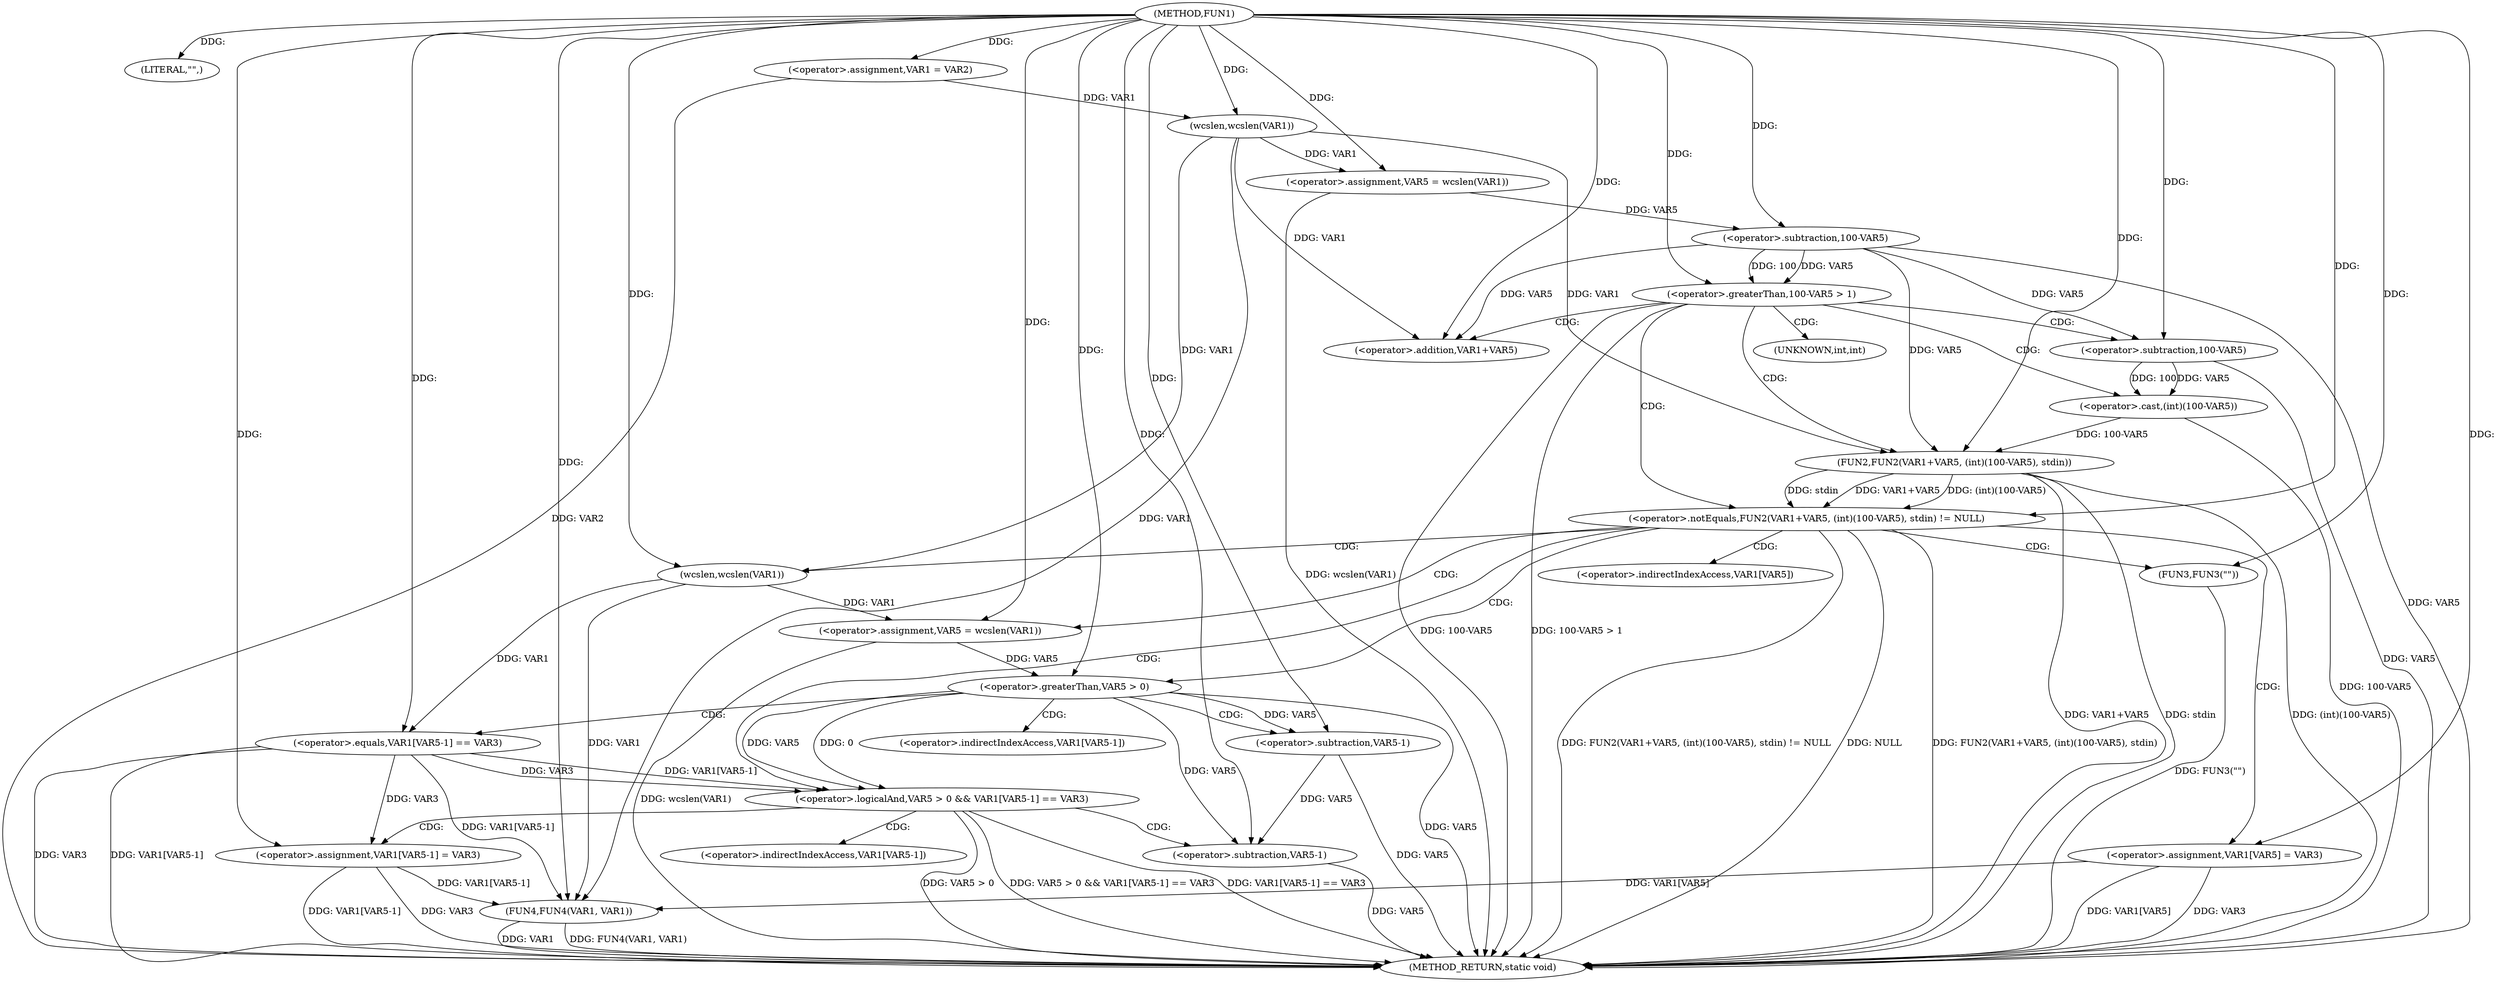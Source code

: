 digraph FUN1 {  
"1000100" [label = "(METHOD,FUN1)" ]
"1000174" [label = "(METHOD_RETURN,static void)" ]
"1000103" [label = "(LITERAL,\"\",)" ]
"1000104" [label = "(<operator>.assignment,VAR1 = VAR2)" ]
"1000111" [label = "(<operator>.assignment,VAR5 = wcslen(VAR1))" ]
"1000113" [label = "(wcslen,wcslen(VAR1))" ]
"1000116" [label = "(<operator>.greaterThan,100-VAR5 > 1)" ]
"1000117" [label = "(<operator>.subtraction,100-VAR5)" ]
"1000123" [label = "(<operator>.notEquals,FUN2(VAR1+VAR5, (int)(100-VAR5), stdin) != NULL)" ]
"1000124" [label = "(FUN2,FUN2(VAR1+VAR5, (int)(100-VAR5), stdin))" ]
"1000125" [label = "(<operator>.addition,VAR1+VAR5)" ]
"1000128" [label = "(<operator>.cast,(int)(100-VAR5))" ]
"1000130" [label = "(<operator>.subtraction,100-VAR5)" ]
"1000136" [label = "(<operator>.assignment,VAR5 = wcslen(VAR1))" ]
"1000138" [label = "(wcslen,wcslen(VAR1))" ]
"1000141" [label = "(<operator>.logicalAnd,VAR5 > 0 && VAR1[VAR5-1] == VAR3)" ]
"1000142" [label = "(<operator>.greaterThan,VAR5 > 0)" ]
"1000145" [label = "(<operator>.equals,VAR1[VAR5-1] == VAR3)" ]
"1000148" [label = "(<operator>.subtraction,VAR5-1)" ]
"1000153" [label = "(<operator>.assignment,VAR1[VAR5-1] = VAR3)" ]
"1000156" [label = "(<operator>.subtraction,VAR5-1)" ]
"1000162" [label = "(FUN3,FUN3(\"\"))" ]
"1000164" [label = "(<operator>.assignment,VAR1[VAR5] = VAR3)" ]
"1000171" [label = "(FUN4,FUN4(VAR1, VAR1))" ]
"1000129" [label = "(UNKNOWN,int,int)" ]
"1000146" [label = "(<operator>.indirectIndexAccess,VAR1[VAR5-1])" ]
"1000154" [label = "(<operator>.indirectIndexAccess,VAR1[VAR5-1])" ]
"1000165" [label = "(<operator>.indirectIndexAccess,VAR1[VAR5])" ]
  "1000124" -> "1000174"  [ label = "DDG: VAR1+VAR5"] 
  "1000145" -> "1000174"  [ label = "DDG: VAR3"] 
  "1000156" -> "1000174"  [ label = "DDG: VAR5"] 
  "1000123" -> "1000174"  [ label = "DDG: NULL"] 
  "1000124" -> "1000174"  [ label = "DDG: stdin"] 
  "1000153" -> "1000174"  [ label = "DDG: VAR1[VAR5-1]"] 
  "1000117" -> "1000174"  [ label = "DDG: VAR5"] 
  "1000104" -> "1000174"  [ label = "DDG: VAR2"] 
  "1000153" -> "1000174"  [ label = "DDG: VAR3"] 
  "1000116" -> "1000174"  [ label = "DDG: 100-VAR5"] 
  "1000164" -> "1000174"  [ label = "DDG: VAR3"] 
  "1000128" -> "1000174"  [ label = "DDG: 100-VAR5"] 
  "1000171" -> "1000174"  [ label = "DDG: VAR1"] 
  "1000141" -> "1000174"  [ label = "DDG: VAR5 > 0"] 
  "1000123" -> "1000174"  [ label = "DDG: FUN2(VAR1+VAR5, (int)(100-VAR5), stdin) != NULL"] 
  "1000130" -> "1000174"  [ label = "DDG: VAR5"] 
  "1000141" -> "1000174"  [ label = "DDG: VAR5 > 0 && VAR1[VAR5-1] == VAR3"] 
  "1000148" -> "1000174"  [ label = "DDG: VAR5"] 
  "1000111" -> "1000174"  [ label = "DDG: wcslen(VAR1)"] 
  "1000142" -> "1000174"  [ label = "DDG: VAR5"] 
  "1000141" -> "1000174"  [ label = "DDG: VAR1[VAR5-1] == VAR3"] 
  "1000171" -> "1000174"  [ label = "DDG: FUN4(VAR1, VAR1)"] 
  "1000136" -> "1000174"  [ label = "DDG: wcslen(VAR1)"] 
  "1000124" -> "1000174"  [ label = "DDG: (int)(100-VAR5)"] 
  "1000162" -> "1000174"  [ label = "DDG: FUN3(\"\")"] 
  "1000145" -> "1000174"  [ label = "DDG: VAR1[VAR5-1]"] 
  "1000116" -> "1000174"  [ label = "DDG: 100-VAR5 > 1"] 
  "1000123" -> "1000174"  [ label = "DDG: FUN2(VAR1+VAR5, (int)(100-VAR5), stdin)"] 
  "1000164" -> "1000174"  [ label = "DDG: VAR1[VAR5]"] 
  "1000100" -> "1000103"  [ label = "DDG: "] 
  "1000100" -> "1000104"  [ label = "DDG: "] 
  "1000113" -> "1000111"  [ label = "DDG: VAR1"] 
  "1000100" -> "1000111"  [ label = "DDG: "] 
  "1000104" -> "1000113"  [ label = "DDG: VAR1"] 
  "1000100" -> "1000113"  [ label = "DDG: "] 
  "1000117" -> "1000116"  [ label = "DDG: 100"] 
  "1000117" -> "1000116"  [ label = "DDG: VAR5"] 
  "1000100" -> "1000117"  [ label = "DDG: "] 
  "1000111" -> "1000117"  [ label = "DDG: VAR5"] 
  "1000100" -> "1000116"  [ label = "DDG: "] 
  "1000124" -> "1000123"  [ label = "DDG: VAR1+VAR5"] 
  "1000124" -> "1000123"  [ label = "DDG: (int)(100-VAR5)"] 
  "1000124" -> "1000123"  [ label = "DDG: stdin"] 
  "1000113" -> "1000124"  [ label = "DDG: VAR1"] 
  "1000100" -> "1000124"  [ label = "DDG: "] 
  "1000117" -> "1000124"  [ label = "DDG: VAR5"] 
  "1000113" -> "1000125"  [ label = "DDG: VAR1"] 
  "1000100" -> "1000125"  [ label = "DDG: "] 
  "1000117" -> "1000125"  [ label = "DDG: VAR5"] 
  "1000128" -> "1000124"  [ label = "DDG: 100-VAR5"] 
  "1000130" -> "1000128"  [ label = "DDG: 100"] 
  "1000130" -> "1000128"  [ label = "DDG: VAR5"] 
  "1000100" -> "1000130"  [ label = "DDG: "] 
  "1000117" -> "1000130"  [ label = "DDG: VAR5"] 
  "1000100" -> "1000123"  [ label = "DDG: "] 
  "1000138" -> "1000136"  [ label = "DDG: VAR1"] 
  "1000100" -> "1000136"  [ label = "DDG: "] 
  "1000100" -> "1000138"  [ label = "DDG: "] 
  "1000113" -> "1000138"  [ label = "DDG: VAR1"] 
  "1000142" -> "1000141"  [ label = "DDG: VAR5"] 
  "1000142" -> "1000141"  [ label = "DDG: 0"] 
  "1000136" -> "1000142"  [ label = "DDG: VAR5"] 
  "1000100" -> "1000142"  [ label = "DDG: "] 
  "1000145" -> "1000141"  [ label = "DDG: VAR1[VAR5-1]"] 
  "1000145" -> "1000141"  [ label = "DDG: VAR3"] 
  "1000138" -> "1000145"  [ label = "DDG: VAR1"] 
  "1000142" -> "1000148"  [ label = "DDG: VAR5"] 
  "1000100" -> "1000148"  [ label = "DDG: "] 
  "1000100" -> "1000145"  [ label = "DDG: "] 
  "1000145" -> "1000153"  [ label = "DDG: VAR3"] 
  "1000100" -> "1000153"  [ label = "DDG: "] 
  "1000148" -> "1000156"  [ label = "DDG: VAR5"] 
  "1000142" -> "1000156"  [ label = "DDG: VAR5"] 
  "1000100" -> "1000156"  [ label = "DDG: "] 
  "1000100" -> "1000162"  [ label = "DDG: "] 
  "1000100" -> "1000164"  [ label = "DDG: "] 
  "1000113" -> "1000171"  [ label = "DDG: VAR1"] 
  "1000138" -> "1000171"  [ label = "DDG: VAR1"] 
  "1000153" -> "1000171"  [ label = "DDG: VAR1[VAR5-1]"] 
  "1000145" -> "1000171"  [ label = "DDG: VAR1[VAR5-1]"] 
  "1000164" -> "1000171"  [ label = "DDG: VAR1[VAR5]"] 
  "1000100" -> "1000171"  [ label = "DDG: "] 
  "1000116" -> "1000125"  [ label = "CDG: "] 
  "1000116" -> "1000128"  [ label = "CDG: "] 
  "1000116" -> "1000129"  [ label = "CDG: "] 
  "1000116" -> "1000123"  [ label = "CDG: "] 
  "1000116" -> "1000124"  [ label = "CDG: "] 
  "1000116" -> "1000130"  [ label = "CDG: "] 
  "1000123" -> "1000164"  [ label = "CDG: "] 
  "1000123" -> "1000142"  [ label = "CDG: "] 
  "1000123" -> "1000141"  [ label = "CDG: "] 
  "1000123" -> "1000162"  [ label = "CDG: "] 
  "1000123" -> "1000136"  [ label = "CDG: "] 
  "1000123" -> "1000165"  [ label = "CDG: "] 
  "1000123" -> "1000138"  [ label = "CDG: "] 
  "1000141" -> "1000153"  [ label = "CDG: "] 
  "1000141" -> "1000156"  [ label = "CDG: "] 
  "1000141" -> "1000154"  [ label = "CDG: "] 
  "1000142" -> "1000145"  [ label = "CDG: "] 
  "1000142" -> "1000148"  [ label = "CDG: "] 
  "1000142" -> "1000146"  [ label = "CDG: "] 
}
